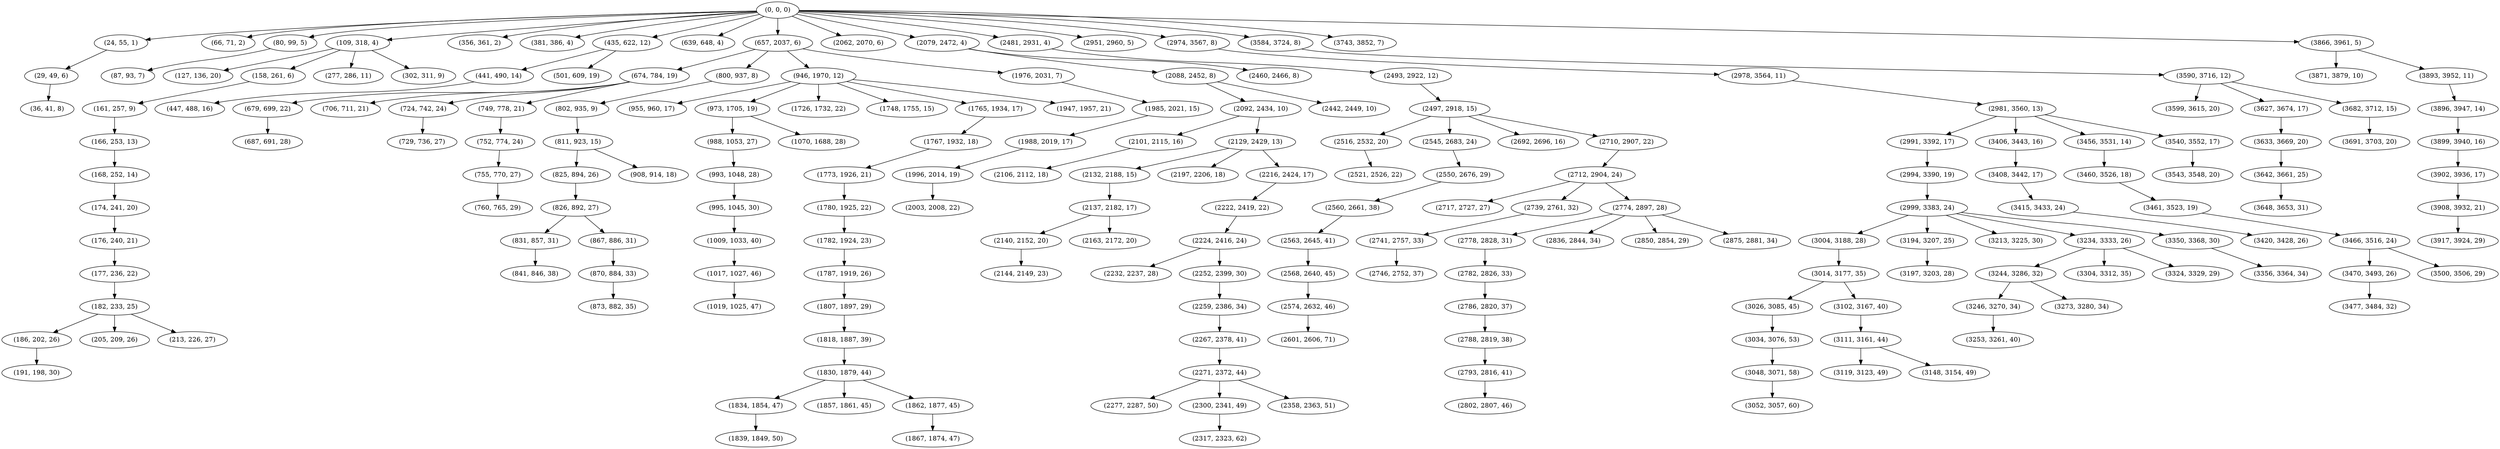 digraph tree {
    "(0, 0, 0)";
    "(24, 55, 1)";
    "(29, 49, 6)";
    "(36, 41, 8)";
    "(66, 71, 2)";
    "(80, 99, 5)";
    "(87, 93, 7)";
    "(109, 318, 4)";
    "(127, 136, 20)";
    "(158, 261, 6)";
    "(161, 257, 9)";
    "(166, 253, 13)";
    "(168, 252, 14)";
    "(174, 241, 20)";
    "(176, 240, 21)";
    "(177, 236, 22)";
    "(182, 233, 25)";
    "(186, 202, 26)";
    "(191, 198, 30)";
    "(205, 209, 26)";
    "(213, 226, 27)";
    "(277, 286, 11)";
    "(302, 311, 9)";
    "(356, 361, 2)";
    "(381, 386, 4)";
    "(435, 622, 12)";
    "(441, 490, 14)";
    "(447, 488, 16)";
    "(501, 609, 19)";
    "(639, 648, 4)";
    "(657, 2037, 6)";
    "(674, 784, 19)";
    "(679, 699, 22)";
    "(687, 691, 28)";
    "(706, 711, 21)";
    "(724, 742, 24)";
    "(729, 736, 27)";
    "(749, 778, 21)";
    "(752, 774, 24)";
    "(755, 770, 27)";
    "(760, 765, 29)";
    "(800, 937, 8)";
    "(802, 935, 9)";
    "(811, 923, 15)";
    "(825, 894, 26)";
    "(826, 892, 27)";
    "(831, 857, 31)";
    "(841, 846, 38)";
    "(867, 886, 31)";
    "(870, 884, 33)";
    "(873, 882, 35)";
    "(908, 914, 18)";
    "(946, 1970, 12)";
    "(955, 960, 17)";
    "(973, 1705, 19)";
    "(988, 1053, 27)";
    "(993, 1048, 28)";
    "(995, 1045, 30)";
    "(1009, 1033, 40)";
    "(1017, 1027, 46)";
    "(1019, 1025, 47)";
    "(1070, 1688, 28)";
    "(1726, 1732, 22)";
    "(1748, 1755, 15)";
    "(1765, 1934, 17)";
    "(1767, 1932, 18)";
    "(1773, 1926, 21)";
    "(1780, 1925, 22)";
    "(1782, 1924, 23)";
    "(1787, 1919, 26)";
    "(1807, 1897, 29)";
    "(1818, 1887, 39)";
    "(1830, 1879, 44)";
    "(1834, 1854, 47)";
    "(1839, 1849, 50)";
    "(1857, 1861, 45)";
    "(1862, 1877, 45)";
    "(1867, 1874, 47)";
    "(1947, 1957, 21)";
    "(1976, 2031, 7)";
    "(1985, 2021, 15)";
    "(1988, 2019, 17)";
    "(1996, 2014, 19)";
    "(2003, 2008, 22)";
    "(2062, 2070, 6)";
    "(2079, 2472, 4)";
    "(2088, 2452, 8)";
    "(2092, 2434, 10)";
    "(2101, 2115, 16)";
    "(2106, 2112, 18)";
    "(2129, 2429, 13)";
    "(2132, 2188, 15)";
    "(2137, 2182, 17)";
    "(2140, 2152, 20)";
    "(2144, 2149, 23)";
    "(2163, 2172, 20)";
    "(2197, 2206, 18)";
    "(2216, 2424, 17)";
    "(2222, 2419, 22)";
    "(2224, 2416, 24)";
    "(2232, 2237, 28)";
    "(2252, 2399, 30)";
    "(2259, 2386, 34)";
    "(2267, 2378, 41)";
    "(2271, 2372, 44)";
    "(2277, 2287, 50)";
    "(2300, 2341, 49)";
    "(2317, 2323, 62)";
    "(2358, 2363, 51)";
    "(2442, 2449, 10)";
    "(2460, 2466, 8)";
    "(2481, 2931, 4)";
    "(2493, 2922, 12)";
    "(2497, 2918, 15)";
    "(2516, 2532, 20)";
    "(2521, 2526, 22)";
    "(2545, 2683, 24)";
    "(2550, 2676, 29)";
    "(2560, 2661, 38)";
    "(2563, 2645, 41)";
    "(2568, 2640, 45)";
    "(2574, 2632, 46)";
    "(2601, 2606, 71)";
    "(2692, 2696, 16)";
    "(2710, 2907, 22)";
    "(2712, 2904, 24)";
    "(2717, 2727, 27)";
    "(2739, 2761, 32)";
    "(2741, 2757, 33)";
    "(2746, 2752, 37)";
    "(2774, 2897, 28)";
    "(2778, 2828, 31)";
    "(2782, 2826, 33)";
    "(2786, 2820, 37)";
    "(2788, 2819, 38)";
    "(2793, 2816, 41)";
    "(2802, 2807, 46)";
    "(2836, 2844, 34)";
    "(2850, 2854, 29)";
    "(2875, 2881, 34)";
    "(2951, 2960, 5)";
    "(2974, 3567, 8)";
    "(2978, 3564, 11)";
    "(2981, 3560, 13)";
    "(2991, 3392, 17)";
    "(2994, 3390, 19)";
    "(2999, 3383, 24)";
    "(3004, 3188, 28)";
    "(3014, 3177, 35)";
    "(3026, 3085, 45)";
    "(3034, 3076, 53)";
    "(3048, 3071, 58)";
    "(3052, 3057, 60)";
    "(3102, 3167, 40)";
    "(3111, 3161, 44)";
    "(3119, 3123, 49)";
    "(3148, 3154, 49)";
    "(3194, 3207, 25)";
    "(3197, 3203, 28)";
    "(3213, 3225, 30)";
    "(3234, 3333, 26)";
    "(3244, 3286, 32)";
    "(3246, 3270, 34)";
    "(3253, 3261, 40)";
    "(3273, 3280, 34)";
    "(3304, 3312, 35)";
    "(3324, 3329, 29)";
    "(3350, 3368, 30)";
    "(3356, 3364, 34)";
    "(3406, 3443, 16)";
    "(3408, 3442, 17)";
    "(3415, 3433, 24)";
    "(3420, 3428, 26)";
    "(3456, 3531, 14)";
    "(3460, 3526, 18)";
    "(3461, 3523, 19)";
    "(3466, 3516, 24)";
    "(3470, 3493, 26)";
    "(3477, 3484, 32)";
    "(3500, 3506, 29)";
    "(3540, 3552, 17)";
    "(3543, 3548, 20)";
    "(3584, 3724, 8)";
    "(3590, 3716, 12)";
    "(3599, 3615, 20)";
    "(3627, 3674, 17)";
    "(3633, 3669, 20)";
    "(3642, 3661, 25)";
    "(3648, 3653, 31)";
    "(3682, 3712, 15)";
    "(3691, 3703, 20)";
    "(3743, 3852, 7)";
    "(3866, 3961, 5)";
    "(3871, 3879, 10)";
    "(3893, 3952, 11)";
    "(3896, 3947, 14)";
    "(3899, 3940, 16)";
    "(3902, 3936, 17)";
    "(3908, 3932, 21)";
    "(3917, 3924, 29)";
    "(0, 0, 0)" -> "(24, 55, 1)";
    "(0, 0, 0)" -> "(66, 71, 2)";
    "(0, 0, 0)" -> "(80, 99, 5)";
    "(0, 0, 0)" -> "(109, 318, 4)";
    "(0, 0, 0)" -> "(356, 361, 2)";
    "(0, 0, 0)" -> "(381, 386, 4)";
    "(0, 0, 0)" -> "(435, 622, 12)";
    "(0, 0, 0)" -> "(639, 648, 4)";
    "(0, 0, 0)" -> "(657, 2037, 6)";
    "(0, 0, 0)" -> "(2062, 2070, 6)";
    "(0, 0, 0)" -> "(2079, 2472, 4)";
    "(0, 0, 0)" -> "(2481, 2931, 4)";
    "(0, 0, 0)" -> "(2951, 2960, 5)";
    "(0, 0, 0)" -> "(2974, 3567, 8)";
    "(0, 0, 0)" -> "(3584, 3724, 8)";
    "(0, 0, 0)" -> "(3743, 3852, 7)";
    "(0, 0, 0)" -> "(3866, 3961, 5)";
    "(24, 55, 1)" -> "(29, 49, 6)";
    "(29, 49, 6)" -> "(36, 41, 8)";
    "(80, 99, 5)" -> "(87, 93, 7)";
    "(109, 318, 4)" -> "(127, 136, 20)";
    "(109, 318, 4)" -> "(158, 261, 6)";
    "(109, 318, 4)" -> "(277, 286, 11)";
    "(109, 318, 4)" -> "(302, 311, 9)";
    "(158, 261, 6)" -> "(161, 257, 9)";
    "(161, 257, 9)" -> "(166, 253, 13)";
    "(166, 253, 13)" -> "(168, 252, 14)";
    "(168, 252, 14)" -> "(174, 241, 20)";
    "(174, 241, 20)" -> "(176, 240, 21)";
    "(176, 240, 21)" -> "(177, 236, 22)";
    "(177, 236, 22)" -> "(182, 233, 25)";
    "(182, 233, 25)" -> "(186, 202, 26)";
    "(182, 233, 25)" -> "(205, 209, 26)";
    "(182, 233, 25)" -> "(213, 226, 27)";
    "(186, 202, 26)" -> "(191, 198, 30)";
    "(435, 622, 12)" -> "(441, 490, 14)";
    "(435, 622, 12)" -> "(501, 609, 19)";
    "(441, 490, 14)" -> "(447, 488, 16)";
    "(657, 2037, 6)" -> "(674, 784, 19)";
    "(657, 2037, 6)" -> "(800, 937, 8)";
    "(657, 2037, 6)" -> "(946, 1970, 12)";
    "(657, 2037, 6)" -> "(1976, 2031, 7)";
    "(674, 784, 19)" -> "(679, 699, 22)";
    "(674, 784, 19)" -> "(706, 711, 21)";
    "(674, 784, 19)" -> "(724, 742, 24)";
    "(674, 784, 19)" -> "(749, 778, 21)";
    "(679, 699, 22)" -> "(687, 691, 28)";
    "(724, 742, 24)" -> "(729, 736, 27)";
    "(749, 778, 21)" -> "(752, 774, 24)";
    "(752, 774, 24)" -> "(755, 770, 27)";
    "(755, 770, 27)" -> "(760, 765, 29)";
    "(800, 937, 8)" -> "(802, 935, 9)";
    "(802, 935, 9)" -> "(811, 923, 15)";
    "(811, 923, 15)" -> "(825, 894, 26)";
    "(811, 923, 15)" -> "(908, 914, 18)";
    "(825, 894, 26)" -> "(826, 892, 27)";
    "(826, 892, 27)" -> "(831, 857, 31)";
    "(826, 892, 27)" -> "(867, 886, 31)";
    "(831, 857, 31)" -> "(841, 846, 38)";
    "(867, 886, 31)" -> "(870, 884, 33)";
    "(870, 884, 33)" -> "(873, 882, 35)";
    "(946, 1970, 12)" -> "(955, 960, 17)";
    "(946, 1970, 12)" -> "(973, 1705, 19)";
    "(946, 1970, 12)" -> "(1726, 1732, 22)";
    "(946, 1970, 12)" -> "(1748, 1755, 15)";
    "(946, 1970, 12)" -> "(1765, 1934, 17)";
    "(946, 1970, 12)" -> "(1947, 1957, 21)";
    "(973, 1705, 19)" -> "(988, 1053, 27)";
    "(973, 1705, 19)" -> "(1070, 1688, 28)";
    "(988, 1053, 27)" -> "(993, 1048, 28)";
    "(993, 1048, 28)" -> "(995, 1045, 30)";
    "(995, 1045, 30)" -> "(1009, 1033, 40)";
    "(1009, 1033, 40)" -> "(1017, 1027, 46)";
    "(1017, 1027, 46)" -> "(1019, 1025, 47)";
    "(1765, 1934, 17)" -> "(1767, 1932, 18)";
    "(1767, 1932, 18)" -> "(1773, 1926, 21)";
    "(1773, 1926, 21)" -> "(1780, 1925, 22)";
    "(1780, 1925, 22)" -> "(1782, 1924, 23)";
    "(1782, 1924, 23)" -> "(1787, 1919, 26)";
    "(1787, 1919, 26)" -> "(1807, 1897, 29)";
    "(1807, 1897, 29)" -> "(1818, 1887, 39)";
    "(1818, 1887, 39)" -> "(1830, 1879, 44)";
    "(1830, 1879, 44)" -> "(1834, 1854, 47)";
    "(1830, 1879, 44)" -> "(1857, 1861, 45)";
    "(1830, 1879, 44)" -> "(1862, 1877, 45)";
    "(1834, 1854, 47)" -> "(1839, 1849, 50)";
    "(1862, 1877, 45)" -> "(1867, 1874, 47)";
    "(1976, 2031, 7)" -> "(1985, 2021, 15)";
    "(1985, 2021, 15)" -> "(1988, 2019, 17)";
    "(1988, 2019, 17)" -> "(1996, 2014, 19)";
    "(1996, 2014, 19)" -> "(2003, 2008, 22)";
    "(2079, 2472, 4)" -> "(2088, 2452, 8)";
    "(2079, 2472, 4)" -> "(2460, 2466, 8)";
    "(2088, 2452, 8)" -> "(2092, 2434, 10)";
    "(2088, 2452, 8)" -> "(2442, 2449, 10)";
    "(2092, 2434, 10)" -> "(2101, 2115, 16)";
    "(2092, 2434, 10)" -> "(2129, 2429, 13)";
    "(2101, 2115, 16)" -> "(2106, 2112, 18)";
    "(2129, 2429, 13)" -> "(2132, 2188, 15)";
    "(2129, 2429, 13)" -> "(2197, 2206, 18)";
    "(2129, 2429, 13)" -> "(2216, 2424, 17)";
    "(2132, 2188, 15)" -> "(2137, 2182, 17)";
    "(2137, 2182, 17)" -> "(2140, 2152, 20)";
    "(2137, 2182, 17)" -> "(2163, 2172, 20)";
    "(2140, 2152, 20)" -> "(2144, 2149, 23)";
    "(2216, 2424, 17)" -> "(2222, 2419, 22)";
    "(2222, 2419, 22)" -> "(2224, 2416, 24)";
    "(2224, 2416, 24)" -> "(2232, 2237, 28)";
    "(2224, 2416, 24)" -> "(2252, 2399, 30)";
    "(2252, 2399, 30)" -> "(2259, 2386, 34)";
    "(2259, 2386, 34)" -> "(2267, 2378, 41)";
    "(2267, 2378, 41)" -> "(2271, 2372, 44)";
    "(2271, 2372, 44)" -> "(2277, 2287, 50)";
    "(2271, 2372, 44)" -> "(2300, 2341, 49)";
    "(2271, 2372, 44)" -> "(2358, 2363, 51)";
    "(2300, 2341, 49)" -> "(2317, 2323, 62)";
    "(2481, 2931, 4)" -> "(2493, 2922, 12)";
    "(2493, 2922, 12)" -> "(2497, 2918, 15)";
    "(2497, 2918, 15)" -> "(2516, 2532, 20)";
    "(2497, 2918, 15)" -> "(2545, 2683, 24)";
    "(2497, 2918, 15)" -> "(2692, 2696, 16)";
    "(2497, 2918, 15)" -> "(2710, 2907, 22)";
    "(2516, 2532, 20)" -> "(2521, 2526, 22)";
    "(2545, 2683, 24)" -> "(2550, 2676, 29)";
    "(2550, 2676, 29)" -> "(2560, 2661, 38)";
    "(2560, 2661, 38)" -> "(2563, 2645, 41)";
    "(2563, 2645, 41)" -> "(2568, 2640, 45)";
    "(2568, 2640, 45)" -> "(2574, 2632, 46)";
    "(2574, 2632, 46)" -> "(2601, 2606, 71)";
    "(2710, 2907, 22)" -> "(2712, 2904, 24)";
    "(2712, 2904, 24)" -> "(2717, 2727, 27)";
    "(2712, 2904, 24)" -> "(2739, 2761, 32)";
    "(2712, 2904, 24)" -> "(2774, 2897, 28)";
    "(2739, 2761, 32)" -> "(2741, 2757, 33)";
    "(2741, 2757, 33)" -> "(2746, 2752, 37)";
    "(2774, 2897, 28)" -> "(2778, 2828, 31)";
    "(2774, 2897, 28)" -> "(2836, 2844, 34)";
    "(2774, 2897, 28)" -> "(2850, 2854, 29)";
    "(2774, 2897, 28)" -> "(2875, 2881, 34)";
    "(2778, 2828, 31)" -> "(2782, 2826, 33)";
    "(2782, 2826, 33)" -> "(2786, 2820, 37)";
    "(2786, 2820, 37)" -> "(2788, 2819, 38)";
    "(2788, 2819, 38)" -> "(2793, 2816, 41)";
    "(2793, 2816, 41)" -> "(2802, 2807, 46)";
    "(2974, 3567, 8)" -> "(2978, 3564, 11)";
    "(2978, 3564, 11)" -> "(2981, 3560, 13)";
    "(2981, 3560, 13)" -> "(2991, 3392, 17)";
    "(2981, 3560, 13)" -> "(3406, 3443, 16)";
    "(2981, 3560, 13)" -> "(3456, 3531, 14)";
    "(2981, 3560, 13)" -> "(3540, 3552, 17)";
    "(2991, 3392, 17)" -> "(2994, 3390, 19)";
    "(2994, 3390, 19)" -> "(2999, 3383, 24)";
    "(2999, 3383, 24)" -> "(3004, 3188, 28)";
    "(2999, 3383, 24)" -> "(3194, 3207, 25)";
    "(2999, 3383, 24)" -> "(3213, 3225, 30)";
    "(2999, 3383, 24)" -> "(3234, 3333, 26)";
    "(2999, 3383, 24)" -> "(3350, 3368, 30)";
    "(3004, 3188, 28)" -> "(3014, 3177, 35)";
    "(3014, 3177, 35)" -> "(3026, 3085, 45)";
    "(3014, 3177, 35)" -> "(3102, 3167, 40)";
    "(3026, 3085, 45)" -> "(3034, 3076, 53)";
    "(3034, 3076, 53)" -> "(3048, 3071, 58)";
    "(3048, 3071, 58)" -> "(3052, 3057, 60)";
    "(3102, 3167, 40)" -> "(3111, 3161, 44)";
    "(3111, 3161, 44)" -> "(3119, 3123, 49)";
    "(3111, 3161, 44)" -> "(3148, 3154, 49)";
    "(3194, 3207, 25)" -> "(3197, 3203, 28)";
    "(3234, 3333, 26)" -> "(3244, 3286, 32)";
    "(3234, 3333, 26)" -> "(3304, 3312, 35)";
    "(3234, 3333, 26)" -> "(3324, 3329, 29)";
    "(3244, 3286, 32)" -> "(3246, 3270, 34)";
    "(3244, 3286, 32)" -> "(3273, 3280, 34)";
    "(3246, 3270, 34)" -> "(3253, 3261, 40)";
    "(3350, 3368, 30)" -> "(3356, 3364, 34)";
    "(3406, 3443, 16)" -> "(3408, 3442, 17)";
    "(3408, 3442, 17)" -> "(3415, 3433, 24)";
    "(3415, 3433, 24)" -> "(3420, 3428, 26)";
    "(3456, 3531, 14)" -> "(3460, 3526, 18)";
    "(3460, 3526, 18)" -> "(3461, 3523, 19)";
    "(3461, 3523, 19)" -> "(3466, 3516, 24)";
    "(3466, 3516, 24)" -> "(3470, 3493, 26)";
    "(3466, 3516, 24)" -> "(3500, 3506, 29)";
    "(3470, 3493, 26)" -> "(3477, 3484, 32)";
    "(3540, 3552, 17)" -> "(3543, 3548, 20)";
    "(3584, 3724, 8)" -> "(3590, 3716, 12)";
    "(3590, 3716, 12)" -> "(3599, 3615, 20)";
    "(3590, 3716, 12)" -> "(3627, 3674, 17)";
    "(3590, 3716, 12)" -> "(3682, 3712, 15)";
    "(3627, 3674, 17)" -> "(3633, 3669, 20)";
    "(3633, 3669, 20)" -> "(3642, 3661, 25)";
    "(3642, 3661, 25)" -> "(3648, 3653, 31)";
    "(3682, 3712, 15)" -> "(3691, 3703, 20)";
    "(3866, 3961, 5)" -> "(3871, 3879, 10)";
    "(3866, 3961, 5)" -> "(3893, 3952, 11)";
    "(3893, 3952, 11)" -> "(3896, 3947, 14)";
    "(3896, 3947, 14)" -> "(3899, 3940, 16)";
    "(3899, 3940, 16)" -> "(3902, 3936, 17)";
    "(3902, 3936, 17)" -> "(3908, 3932, 21)";
    "(3908, 3932, 21)" -> "(3917, 3924, 29)";
}
